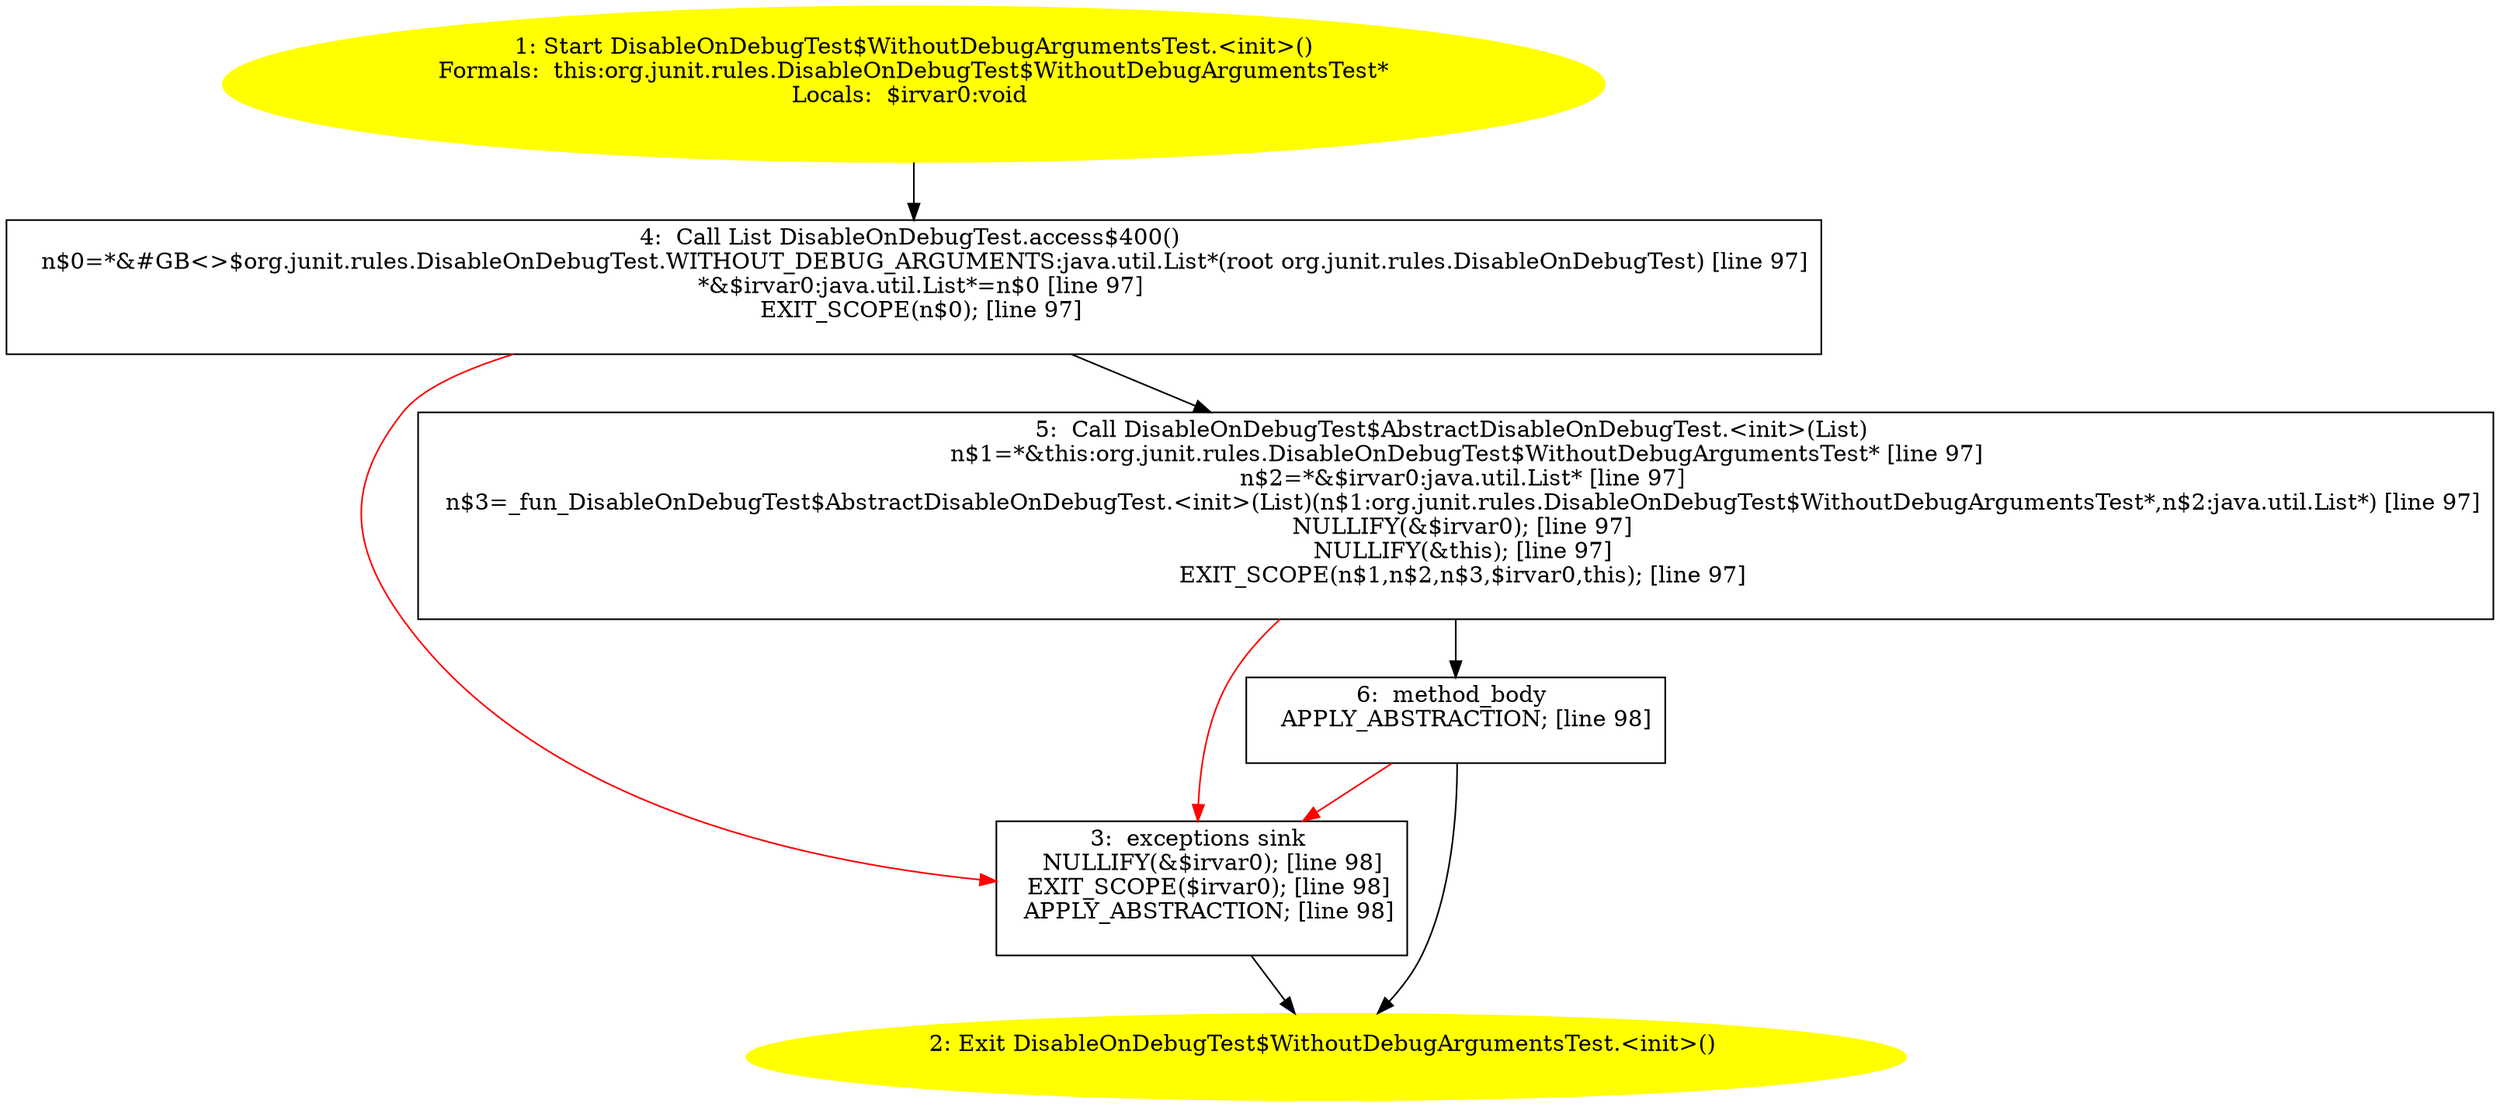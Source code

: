 /* @generated */
digraph cfg {
"org.junit.rules.DisableOnDebugTest$WithoutDebugArgumentsTest.<init>().666d101444a4a03c5386e1f87eedf37c_1" [label="1: Start DisableOnDebugTest$WithoutDebugArgumentsTest.<init>()\nFormals:  this:org.junit.rules.DisableOnDebugTest$WithoutDebugArgumentsTest*\nLocals:  $irvar0:void \n  " color=yellow style=filled]
	

	 "org.junit.rules.DisableOnDebugTest$WithoutDebugArgumentsTest.<init>().666d101444a4a03c5386e1f87eedf37c_1" -> "org.junit.rules.DisableOnDebugTest$WithoutDebugArgumentsTest.<init>().666d101444a4a03c5386e1f87eedf37c_4" ;
"org.junit.rules.DisableOnDebugTest$WithoutDebugArgumentsTest.<init>().666d101444a4a03c5386e1f87eedf37c_2" [label="2: Exit DisableOnDebugTest$WithoutDebugArgumentsTest.<init>() \n  " color=yellow style=filled]
	

"org.junit.rules.DisableOnDebugTest$WithoutDebugArgumentsTest.<init>().666d101444a4a03c5386e1f87eedf37c_3" [label="3:  exceptions sink \n   NULLIFY(&$irvar0); [line 98]\n  EXIT_SCOPE($irvar0); [line 98]\n  APPLY_ABSTRACTION; [line 98]\n " shape="box"]
	

	 "org.junit.rules.DisableOnDebugTest$WithoutDebugArgumentsTest.<init>().666d101444a4a03c5386e1f87eedf37c_3" -> "org.junit.rules.DisableOnDebugTest$WithoutDebugArgumentsTest.<init>().666d101444a4a03c5386e1f87eedf37c_2" ;
"org.junit.rules.DisableOnDebugTest$WithoutDebugArgumentsTest.<init>().666d101444a4a03c5386e1f87eedf37c_4" [label="4:  Call List DisableOnDebugTest.access$400() \n   n$0=*&#GB<>$org.junit.rules.DisableOnDebugTest.WITHOUT_DEBUG_ARGUMENTS:java.util.List*(root org.junit.rules.DisableOnDebugTest) [line 97]\n  *&$irvar0:java.util.List*=n$0 [line 97]\n  EXIT_SCOPE(n$0); [line 97]\n " shape="box"]
	

	 "org.junit.rules.DisableOnDebugTest$WithoutDebugArgumentsTest.<init>().666d101444a4a03c5386e1f87eedf37c_4" -> "org.junit.rules.DisableOnDebugTest$WithoutDebugArgumentsTest.<init>().666d101444a4a03c5386e1f87eedf37c_5" ;
	 "org.junit.rules.DisableOnDebugTest$WithoutDebugArgumentsTest.<init>().666d101444a4a03c5386e1f87eedf37c_4" -> "org.junit.rules.DisableOnDebugTest$WithoutDebugArgumentsTest.<init>().666d101444a4a03c5386e1f87eedf37c_3" [color="red" ];
"org.junit.rules.DisableOnDebugTest$WithoutDebugArgumentsTest.<init>().666d101444a4a03c5386e1f87eedf37c_5" [label="5:  Call DisableOnDebugTest$AbstractDisableOnDebugTest.<init>(List) \n   n$1=*&this:org.junit.rules.DisableOnDebugTest$WithoutDebugArgumentsTest* [line 97]\n  n$2=*&$irvar0:java.util.List* [line 97]\n  n$3=_fun_DisableOnDebugTest$AbstractDisableOnDebugTest.<init>(List)(n$1:org.junit.rules.DisableOnDebugTest$WithoutDebugArgumentsTest*,n$2:java.util.List*) [line 97]\n  NULLIFY(&$irvar0); [line 97]\n  NULLIFY(&this); [line 97]\n  EXIT_SCOPE(n$1,n$2,n$3,$irvar0,this); [line 97]\n " shape="box"]
	

	 "org.junit.rules.DisableOnDebugTest$WithoutDebugArgumentsTest.<init>().666d101444a4a03c5386e1f87eedf37c_5" -> "org.junit.rules.DisableOnDebugTest$WithoutDebugArgumentsTest.<init>().666d101444a4a03c5386e1f87eedf37c_6" ;
	 "org.junit.rules.DisableOnDebugTest$WithoutDebugArgumentsTest.<init>().666d101444a4a03c5386e1f87eedf37c_5" -> "org.junit.rules.DisableOnDebugTest$WithoutDebugArgumentsTest.<init>().666d101444a4a03c5386e1f87eedf37c_3" [color="red" ];
"org.junit.rules.DisableOnDebugTest$WithoutDebugArgumentsTest.<init>().666d101444a4a03c5386e1f87eedf37c_6" [label="6:  method_body \n   APPLY_ABSTRACTION; [line 98]\n " shape="box"]
	

	 "org.junit.rules.DisableOnDebugTest$WithoutDebugArgumentsTest.<init>().666d101444a4a03c5386e1f87eedf37c_6" -> "org.junit.rules.DisableOnDebugTest$WithoutDebugArgumentsTest.<init>().666d101444a4a03c5386e1f87eedf37c_2" ;
	 "org.junit.rules.DisableOnDebugTest$WithoutDebugArgumentsTest.<init>().666d101444a4a03c5386e1f87eedf37c_6" -> "org.junit.rules.DisableOnDebugTest$WithoutDebugArgumentsTest.<init>().666d101444a4a03c5386e1f87eedf37c_3" [color="red" ];
}
